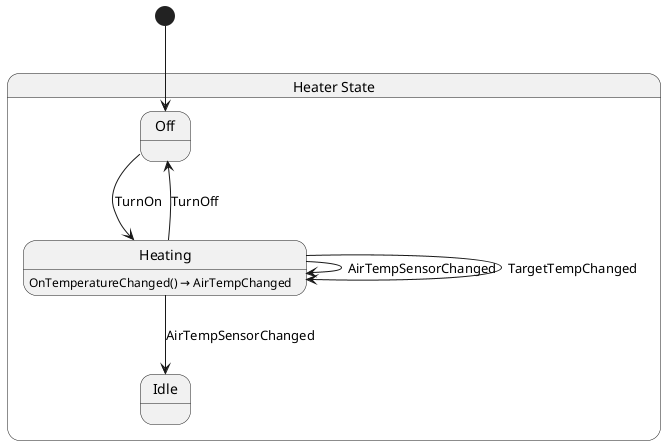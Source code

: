 @startuml Heater
state "Heater State" as Chickensoft_LogicBlocks_Generator_Tests_Heater_State {
  state "Off" as Chickensoft_LogicBlocks_Generator_Tests_Heater_State_Off
  state "Idle" as Chickensoft_LogicBlocks_Generator_Tests_Heater_State_Idle
  state "Heating" as Chickensoft_LogicBlocks_Generator_Tests_Heater_State_Heating {
    Chickensoft_LogicBlocks_Generator_Tests_Heater_State_Heating : OnTemperatureChanged() → AirTempChanged
  }
}

Chickensoft_LogicBlocks_Generator_Tests_Heater_State_Heating --> Chickensoft_LogicBlocks_Generator_Tests_Heater_State_Heating : AirTempSensorChanged
Chickensoft_LogicBlocks_Generator_Tests_Heater_State_Heating --> Chickensoft_LogicBlocks_Generator_Tests_Heater_State_Heating : TargetTempChanged
Chickensoft_LogicBlocks_Generator_Tests_Heater_State_Heating --> Chickensoft_LogicBlocks_Generator_Tests_Heater_State_Idle : AirTempSensorChanged
Chickensoft_LogicBlocks_Generator_Tests_Heater_State_Heating --> Chickensoft_LogicBlocks_Generator_Tests_Heater_State_Off : TurnOff
Chickensoft_LogicBlocks_Generator_Tests_Heater_State_Off --> Chickensoft_LogicBlocks_Generator_Tests_Heater_State_Heating : TurnOn

[*] --> Chickensoft_LogicBlocks_Generator_Tests_Heater_State_Off
@enduml